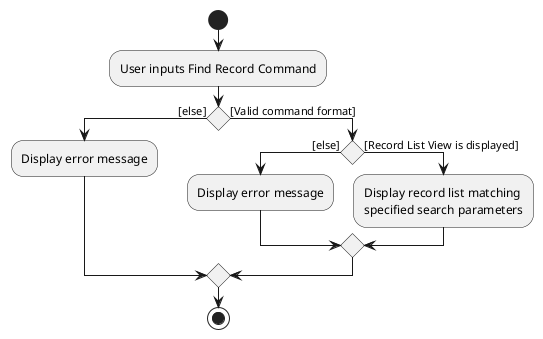 @startuml
'https://plantuml.com/activity-diagram-beta

start
:User inputs Find Record Command;

if () then ([else])
  :Display error message;
else ([Valid command format])
  if () then ([else])
    :Display error message;
  else ([Record List View is displayed])
    :Display record list matching
    specified search parameters;
  endif
endif

stop

@enduml
